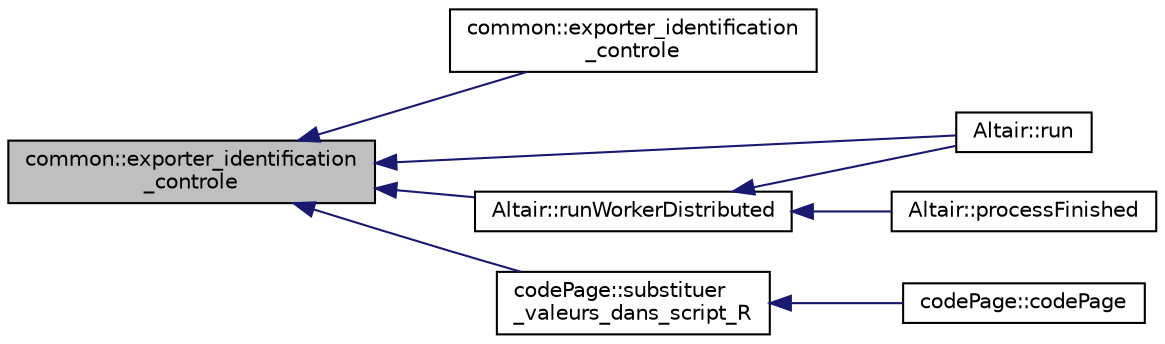 digraph "common::exporter_identification_controle"
{
 // INTERACTIVE_SVG=YES
  edge [fontname="Helvetica",fontsize="10",labelfontname="Helvetica",labelfontsize="10"];
  node [fontname="Helvetica",fontsize="10",shape=record];
  rankdir="LR";
  Node5 [label="common::exporter_identification\l_controle",height=0.2,width=0.4,color="black", fillcolor="grey75", style="filled", fontcolor="black"];
  Node5 -> Node6 [dir="back",color="midnightblue",fontsize="10",style="solid",fontname="Helvetica"];
  Node6 [label="common::exporter_identification\l_controle",height=0.2,width=0.4,color="black", fillcolor="white", style="filled",URL="$classcommon.html#a7900f8a5d7ebd42770ce8c366dd4b933",tooltip="Exporter les caractéristiques du contrôle dans le rapport : Siret, Budget, Employeur, Etablissement. "];
  Node5 -> Node7 [dir="back",color="midnightblue",fontsize="10",style="solid",fontname="Helvetica"];
  Node7 [label="Altair::run",height=0.2,width=0.4,color="black", fillcolor="white", style="filled",URL="$class_altair.html#a7d10f8ecf4097577885172afb6c2e9c6",tooltip="Lance l&#39;exécution de l&#39;application en ligne de commande lhx. "];
  Node5 -> Node8 [dir="back",color="midnightblue",fontsize="10",style="solid",fontname="Helvetica"];
  Node8 [label="Altair::runWorkerDistributed",height=0.2,width=0.4,color="black", fillcolor="white", style="filled",URL="$class_altair.html#ae04f2a5771d47bbe2e0cc3a11b72d6bf",tooltip="Parcourt le répertoire en cours du mode distributif, un à chaque appel Exporte l&#39;identification dans ..."];
  Node8 -> Node9 [dir="back",color="midnightblue",fontsize="10",style="solid",fontname="Helvetica"];
  Node9 [label="Altair::processFinished",height=0.2,width=0.4,color="black", fillcolor="white", style="filled",URL="$class_altair.html#a16b8035c4383a789cd00b687fb105fe9",tooltip="Traitement de la fin de l&#39;exécution de lhx. "];
  Node8 -> Node7 [dir="back",color="midnightblue",fontsize="10",style="solid",fontname="Helvetica"];
  Node5 -> Node10 [dir="back",color="midnightblue",fontsize="10",style="solid",fontname="Helvetica"];
  Node10 [label="codePage::substituer\l_valeurs_dans_script_R",height=0.2,width=0.4,color="black", fillcolor="white", style="filled",URL="$classcode_page.html#a7f3fcb4b6f622b1c11a7b39e245b76b6"];
  Node10 -> Node11 [dir="back",color="midnightblue",fontsize="10",style="solid",fontname="Helvetica"];
  Node11 [label="codePage::codePage",height=0.2,width=0.4,color="black", fillcolor="white", style="filled",URL="$classcode_page.html#a927a6bef8cac0406a49225bc72894a1f"];
}
